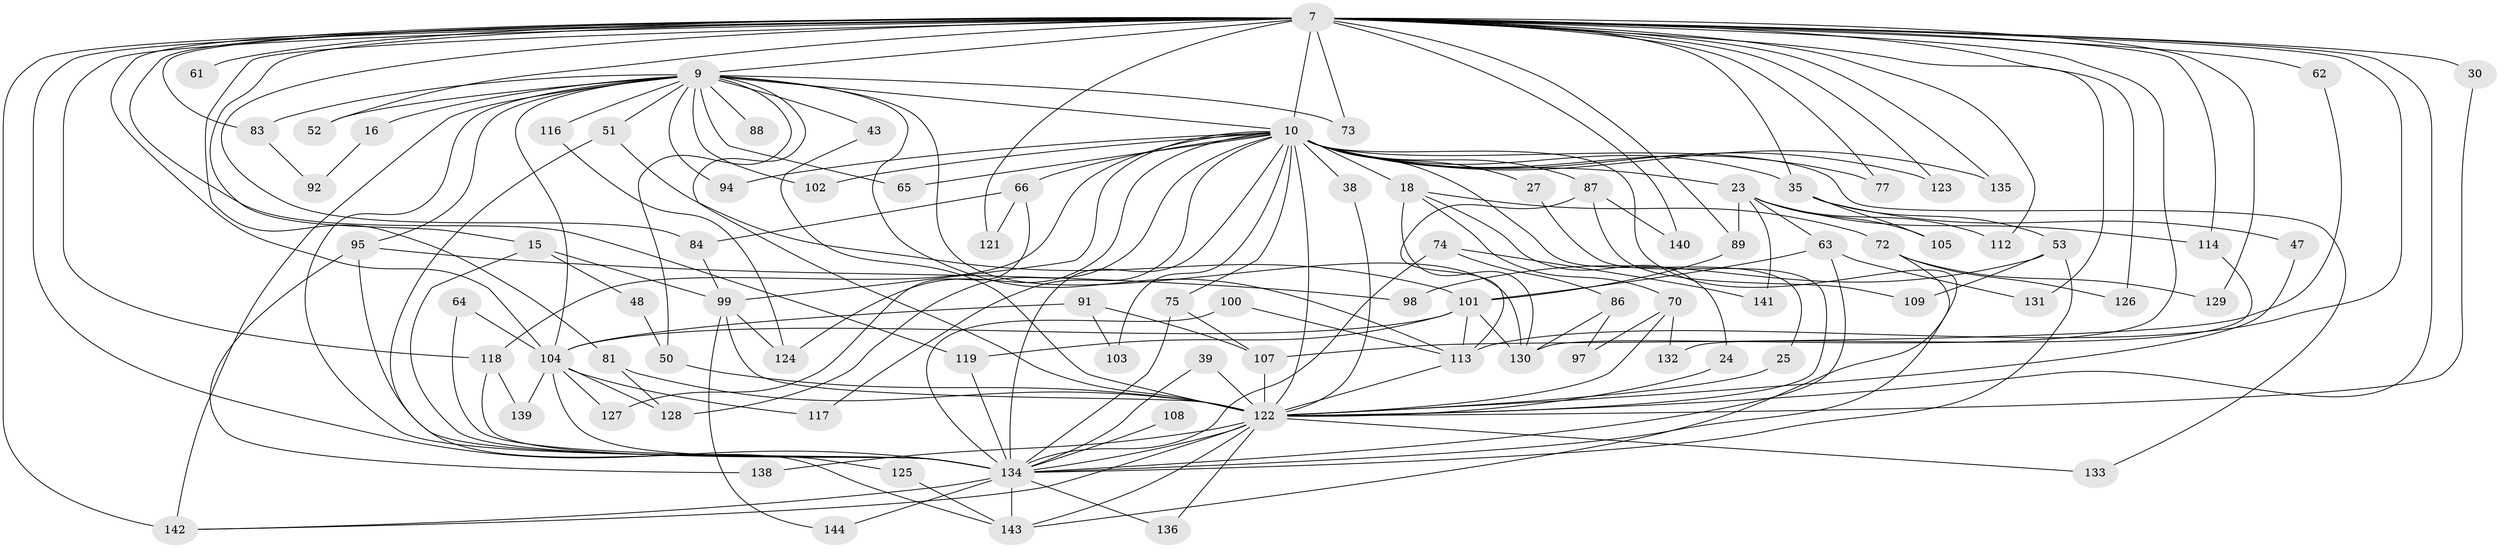 // original degree distribution, {24: 0.006944444444444444, 29: 0.006944444444444444, 19: 0.006944444444444444, 25: 0.006944444444444444, 22: 0.020833333333333332, 26: 0.013888888888888888, 18: 0.006944444444444444, 7: 0.013888888888888888, 3: 0.25, 5: 0.034722222222222224, 4: 0.1111111111111111, 9: 0.013888888888888888, 6: 0.020833333333333332, 2: 0.4791666666666667, 8: 0.006944444444444444}
// Generated by graph-tools (version 1.1) at 2025/49/03/04/25 21:49:13]
// undirected, 86 vertices, 178 edges
graph export_dot {
graph [start="1"]
  node [color=gray90,style=filled];
  7 [super="+2"];
  9 [super="+6"];
  10 [super="+1"];
  15;
  16;
  18 [super="+17"];
  23 [super="+19"];
  24;
  25;
  27;
  30;
  35 [super="+20"];
  38;
  39;
  43;
  47;
  48;
  50 [super="+46"];
  51 [super="+49"];
  52 [super="+28"];
  53;
  61;
  62;
  63 [super="+41"];
  64;
  65;
  66 [super="+54"];
  70;
  72 [super="+29"];
  73;
  74;
  75 [super="+58"];
  77;
  81;
  83;
  84 [super="+60+82"];
  86;
  87;
  88;
  89;
  91;
  92;
  94;
  95;
  97;
  98;
  99 [super="+44+56+34"];
  100;
  101 [super="+36+71"];
  102;
  103;
  104 [super="+55"];
  105;
  107 [super="+11+12"];
  108;
  109;
  112 [super="+110"];
  113 [super="+96"];
  114;
  116;
  117;
  118 [super="+80"];
  119 [super="+76"];
  121;
  122 [super="+14+26+5"];
  123;
  124 [super="+106"];
  125;
  126 [super="+111"];
  127;
  128 [super="+57"];
  129;
  130 [super="+79+42"];
  131;
  132;
  133 [super="+59"];
  134 [super="+67+115+40"];
  135;
  136;
  138;
  139;
  140 [super="+137"];
  141;
  142 [super="+69+93+78+120"];
  143 [super="+85"];
  144;
  7 -- 9 [weight=4];
  7 -- 10 [weight=4];
  7 -- 73;
  7 -- 77;
  7 -- 83;
  7 -- 104 [weight=3];
  7 -- 113 [weight=3];
  7 -- 114;
  7 -- 121;
  7 -- 126 [weight=3];
  7 -- 140 [weight=2];
  7 -- 52;
  7 -- 129;
  7 -- 131;
  7 -- 135;
  7 -- 15;
  7 -- 81;
  7 -- 89;
  7 -- 30;
  7 -- 35 [weight=2];
  7 -- 112;
  7 -- 123;
  7 -- 61;
  7 -- 62;
  7 -- 122 [weight=4];
  7 -- 84 [weight=2];
  7 -- 134 [weight=4];
  7 -- 142;
  7 -- 119;
  7 -- 130;
  7 -- 118;
  9 -- 10 [weight=4];
  9 -- 16 [weight=2];
  9 -- 52 [weight=2];
  9 -- 65;
  9 -- 88 [weight=2];
  9 -- 130 [weight=2];
  9 -- 73;
  9 -- 83;
  9 -- 94;
  9 -- 95;
  9 -- 102;
  9 -- 43;
  9 -- 51 [weight=2];
  9 -- 116;
  9 -- 50;
  9 -- 113;
  9 -- 104;
  9 -- 122 [weight=4];
  9 -- 134 [weight=6];
  9 -- 142 [weight=3];
  10 -- 23 [weight=3];
  10 -- 65;
  10 -- 87;
  10 -- 102;
  10 -- 103;
  10 -- 118;
  10 -- 124 [weight=2];
  10 -- 135;
  10 -- 66 [weight=3];
  10 -- 77;
  10 -- 18 [weight=3];
  10 -- 25;
  10 -- 27;
  10 -- 94;
  10 -- 38;
  10 -- 123;
  10 -- 117;
  10 -- 133;
  10 -- 35;
  10 -- 122 [weight=5];
  10 -- 99;
  10 -- 128;
  10 -- 75;
  10 -- 134 [weight=5];
  10 -- 143;
  15 -- 48;
  15 -- 99;
  15 -- 134;
  16 -- 92;
  18 -- 70;
  18 -- 72;
  18 -- 24;
  18 -- 130;
  23 -- 141;
  23 -- 112 [weight=2];
  23 -- 105;
  23 -- 114;
  23 -- 89;
  23 -- 63;
  24 -- 122;
  25 -- 122;
  27 -- 122;
  30 -- 122;
  35 -- 53;
  35 -- 105;
  35 -- 47;
  38 -- 122;
  39 -- 122;
  39 -- 134;
  43 -- 122;
  47 -- 122;
  48 -- 50;
  50 -- 122 [weight=2];
  51 -- 101;
  51 -- 143;
  53 -- 98;
  53 -- 109;
  53 -- 134;
  62 -- 107;
  63 -- 131;
  63 -- 134 [weight=2];
  63 -- 101;
  64 -- 104;
  64 -- 134;
  66 -- 127;
  66 -- 121;
  66 -- 84;
  70 -- 97;
  70 -- 132;
  70 -- 122;
  72 -- 129;
  72 -- 126;
  72 -- 134 [weight=2];
  74 -- 86;
  74 -- 141;
  74 -- 134 [weight=2];
  75 -- 107;
  75 -- 134;
  81 -- 128;
  81 -- 122;
  83 -- 92;
  84 -- 99;
  86 -- 97;
  86 -- 130;
  87 -- 109;
  87 -- 140;
  87 -- 113;
  89 -- 101;
  91 -- 103;
  91 -- 107;
  91 -- 104;
  95 -- 98;
  95 -- 138;
  95 -- 134;
  99 -- 124;
  99 -- 144;
  99 -- 122 [weight=3];
  100 -- 113;
  100 -- 134;
  101 -- 113;
  101 -- 104;
  101 -- 119;
  101 -- 130;
  104 -- 139;
  104 -- 117;
  104 -- 125;
  104 -- 127;
  104 -- 128;
  107 -- 122 [weight=5];
  108 -- 134;
  113 -- 122;
  114 -- 132;
  116 -- 124;
  118 -- 139;
  118 -- 134;
  119 -- 134;
  122 -- 138;
  122 -- 133 [weight=2];
  122 -- 134 [weight=9];
  122 -- 136;
  122 -- 142;
  122 -- 143;
  125 -- 143;
  134 -- 144;
  134 -- 136;
  134 -- 143;
  134 -- 142 [weight=2];
}
